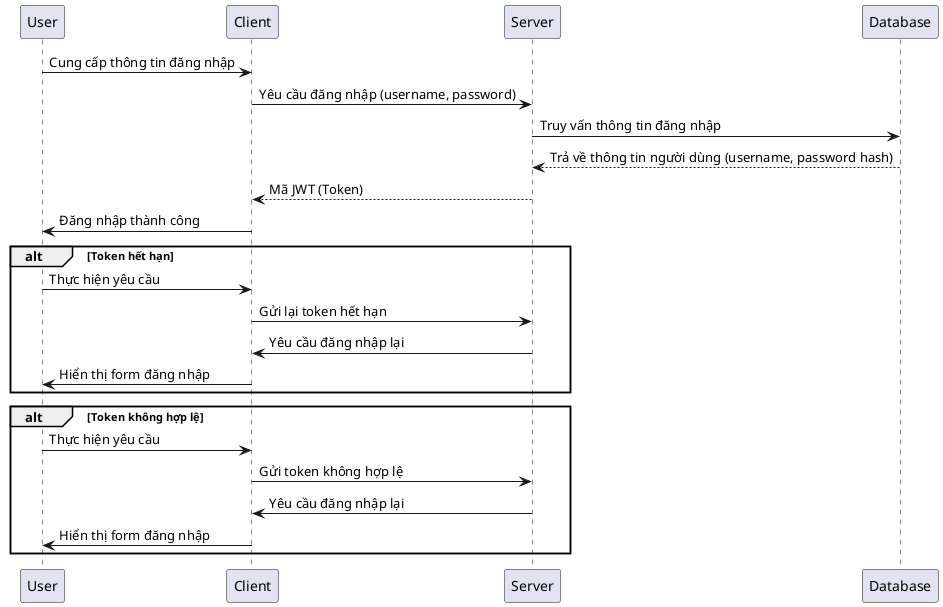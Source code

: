@startuml
participant User
participant Client
participant Server
participant Database

User -> Client: Cung cấp thông tin đăng nhập
Client -> Server: Yêu cầu đăng nhập (username, password)
Server -> Database: Truy vấn thông tin đăng nhập
Database --> Server: Trả về thông tin người dùng (username, password hash)
Server --> Client: Mã JWT (Token)
Client -> User: Đăng nhập thành công

alt Token hết hạn
    User -> Client: Thực hiện yêu cầu
    Client -> Server: Gửi lại token hết hạn
    Server -> Client: Yêu cầu đăng nhập lại
    Client -> User: Hiển thị form đăng nhập
end

alt Token không hợp lệ
    User -> Client: Thực hiện yêu cầu
    Client -> Server: Gửi token không hợp lệ
    Server -> Client: Yêu cầu đăng nhập lại
    Client -> User: Hiển thị form đăng nhập
end

@enduml